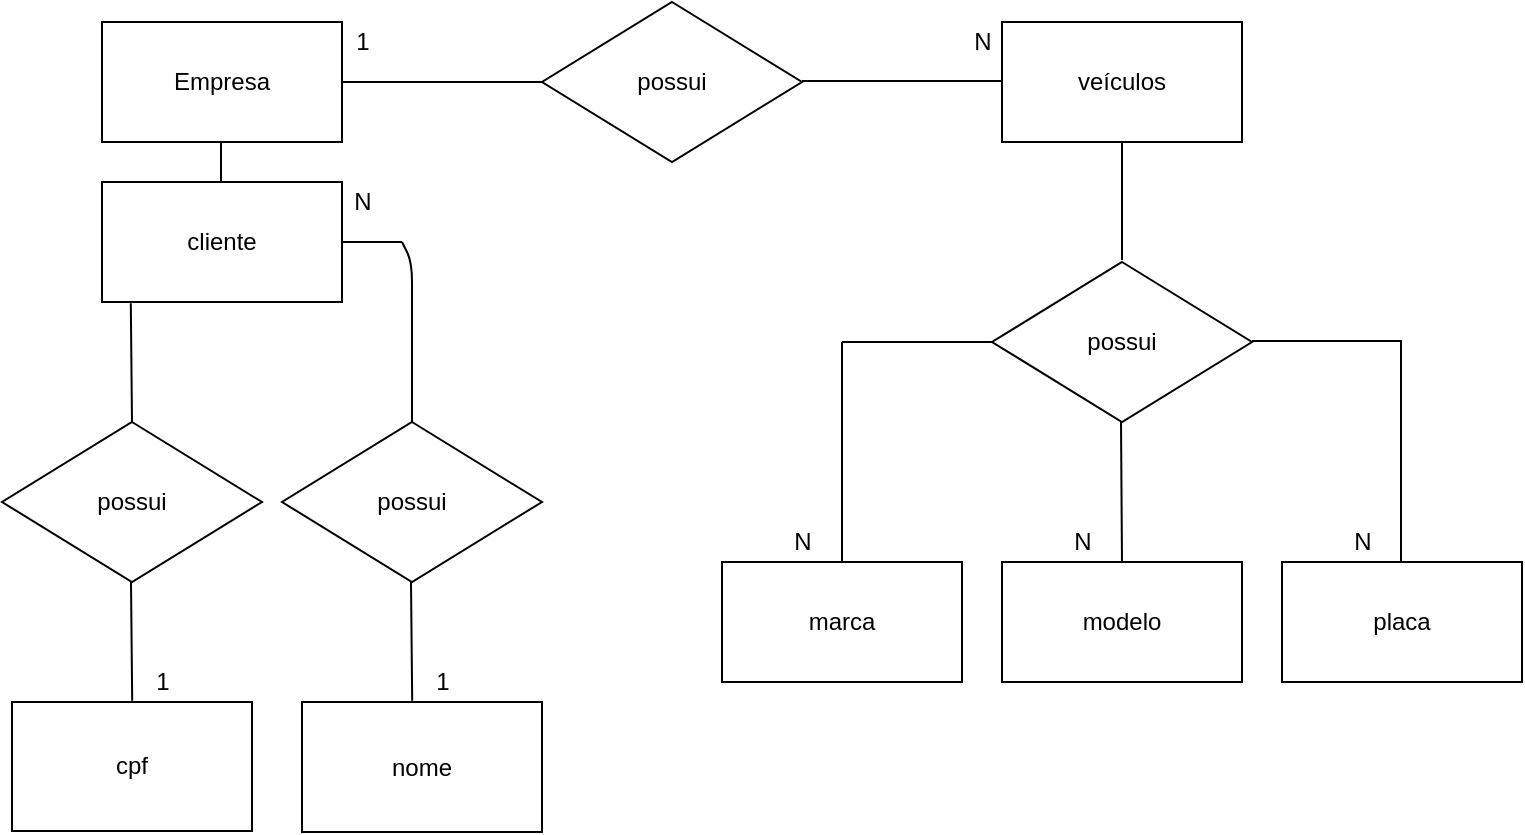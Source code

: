 <mxfile version="14.9.3" type="device"><diagram id="S0lfCWRjmMXbSehymiBb" name="MER"><mxGraphModel dx="1038" dy="579" grid="1" gridSize="10" guides="1" tooltips="1" connect="1" arrows="1" fold="1" page="1" pageScale="1" pageWidth="827" pageHeight="1169" math="0" shadow="0"><root><mxCell id="0"/><mxCell id="1" parent="0"/><mxCell id="YhF1-XJmewmrAKCXiHh8-1" value="Empresa" style="rounded=0;whiteSpace=wrap;html=1;" vertex="1" parent="1"><mxGeometry x="90" y="180" width="120" height="60" as="geometry"/></mxCell><mxCell id="YhF1-XJmewmrAKCXiHh8-2" value="possui" style="rhombus;whiteSpace=wrap;html=1;" vertex="1" parent="1"><mxGeometry x="310" y="170" width="130" height="80" as="geometry"/></mxCell><mxCell id="YhF1-XJmewmrAKCXiHh8-3" value="veículos" style="rounded=0;whiteSpace=wrap;html=1;" vertex="1" parent="1"><mxGeometry x="540" y="180" width="120" height="60" as="geometry"/></mxCell><mxCell id="YhF1-XJmewmrAKCXiHh8-4" value="possui" style="rhombus;whiteSpace=wrap;html=1;" vertex="1" parent="1"><mxGeometry x="535" y="300" width="130" height="80" as="geometry"/></mxCell><mxCell id="YhF1-XJmewmrAKCXiHh8-5" value="possui" style="rhombus;whiteSpace=wrap;html=1;" vertex="1" parent="1"><mxGeometry x="40" y="380" width="130" height="80" as="geometry"/></mxCell><mxCell id="YhF1-XJmewmrAKCXiHh8-8" value="" style="endArrow=none;html=1;entryX=0;entryY=0.5;entryDx=0;entryDy=0;" edge="1" parent="1" target="YhF1-XJmewmrAKCXiHh8-2"><mxGeometry width="50" height="50" relative="1" as="geometry"><mxPoint x="210" y="210" as="sourcePoint"/><mxPoint x="260" y="160" as="targetPoint"/></mxGeometry></mxCell><mxCell id="YhF1-XJmewmrAKCXiHh8-9" value="" style="endArrow=none;html=1;entryX=0;entryY=0.5;entryDx=0;entryDy=0;" edge="1" parent="1"><mxGeometry width="50" height="50" relative="1" as="geometry"><mxPoint x="440" y="209.5" as="sourcePoint"/><mxPoint x="540" y="209.5" as="targetPoint"/></mxGeometry></mxCell><mxCell id="YhF1-XJmewmrAKCXiHh8-10" value="" style="endArrow=none;html=1;entryX=0.5;entryY=1;entryDx=0;entryDy=0;" edge="1" parent="1" target="YhF1-XJmewmrAKCXiHh8-3"><mxGeometry width="50" height="50" relative="1" as="geometry"><mxPoint x="600" y="299" as="sourcePoint"/><mxPoint x="700" y="299" as="targetPoint"/></mxGeometry></mxCell><mxCell id="YhF1-XJmewmrAKCXiHh8-11" value="marca" style="rounded=0;whiteSpace=wrap;html=1;" vertex="1" parent="1"><mxGeometry x="400" y="450" width="120" height="60" as="geometry"/></mxCell><mxCell id="YhF1-XJmewmrAKCXiHh8-12" value="modelo" style="rounded=0;whiteSpace=wrap;html=1;" vertex="1" parent="1"><mxGeometry x="540" y="450" width="120" height="60" as="geometry"/></mxCell><mxCell id="YhF1-XJmewmrAKCXiHh8-13" value="placa" style="rounded=0;whiteSpace=wrap;html=1;" vertex="1" parent="1"><mxGeometry x="680" y="450" width="120" height="60" as="geometry"/></mxCell><mxCell id="YhF1-XJmewmrAKCXiHh8-14" value="cliente" style="rounded=0;whiteSpace=wrap;html=1;" vertex="1" parent="1"><mxGeometry x="90" y="260" width="120" height="60" as="geometry"/></mxCell><mxCell id="YhF1-XJmewmrAKCXiHh8-15" value="cpf" style="rounded=0;whiteSpace=wrap;html=1;" vertex="1" parent="1"><mxGeometry x="45" y="520" width="120" height="64.5" as="geometry"/></mxCell><mxCell id="YhF1-XJmewmrAKCXiHh8-16" value="nome" style="rounded=0;whiteSpace=wrap;html=1;" vertex="1" parent="1"><mxGeometry x="190" y="520" width="120" height="65" as="geometry"/></mxCell><mxCell id="YhF1-XJmewmrAKCXiHh8-17" value="" style="endArrow=none;html=1;entryX=0.5;entryY=1;entryDx=0;entryDy=0;" edge="1" parent="1"><mxGeometry width="50" height="50" relative="1" as="geometry"><mxPoint x="600" y="450" as="sourcePoint"/><mxPoint x="599.5" y="380" as="targetPoint"/></mxGeometry></mxCell><mxCell id="YhF1-XJmewmrAKCXiHh8-29" value="possui" style="rhombus;whiteSpace=wrap;html=1;" vertex="1" parent="1"><mxGeometry x="180" y="380" width="130" height="80" as="geometry"/></mxCell><mxCell id="YhF1-XJmewmrAKCXiHh8-43" value="" style="endArrow=none;html=1;exitX=0.5;exitY=0;exitDx=0;exitDy=0;entryX=0.12;entryY=1.01;entryDx=0;entryDy=0;entryPerimeter=0;" edge="1" parent="1" source="YhF1-XJmewmrAKCXiHh8-5" target="YhF1-XJmewmrAKCXiHh8-14"><mxGeometry width="50" height="50" relative="1" as="geometry"><mxPoint x="110" y="370" as="sourcePoint"/><mxPoint x="108" y="319" as="targetPoint"/></mxGeometry></mxCell><mxCell id="YhF1-XJmewmrAKCXiHh8-44" value="" style="endArrow=none;html=1;" edge="1" parent="1"><mxGeometry width="50" height="50" relative="1" as="geometry"><mxPoint x="210" y="290" as="sourcePoint"/><mxPoint x="240" y="290" as="targetPoint"/></mxGeometry></mxCell><mxCell id="YhF1-XJmewmrAKCXiHh8-45" value="" style="endArrow=none;html=1;exitX=0.5;exitY=0;exitDx=0;exitDy=0;" edge="1" parent="1" source="YhF1-XJmewmrAKCXiHh8-29"><mxGeometry width="50" height="50" relative="1" as="geometry"><mxPoint x="240" y="380" as="sourcePoint"/><mxPoint x="240" y="290" as="targetPoint"/><Array as="points"><mxPoint x="245" y="300"/></Array></mxGeometry></mxCell><mxCell id="YhF1-XJmewmrAKCXiHh8-46" value="" style="endArrow=none;html=1;exitX=0.5;exitY=0;exitDx=0;exitDy=0;entryX=0.12;entryY=1.01;entryDx=0;entryDy=0;entryPerimeter=0;" edge="1" parent="1"><mxGeometry width="50" height="50" relative="1" as="geometry"><mxPoint x="105.1" y="519.4" as="sourcePoint"/><mxPoint x="104.5" y="460" as="targetPoint"/></mxGeometry></mxCell><mxCell id="YhF1-XJmewmrAKCXiHh8-47" value="" style="endArrow=none;html=1;exitX=0.5;exitY=0;exitDx=0;exitDy=0;entryX=0.12;entryY=1.01;entryDx=0;entryDy=0;entryPerimeter=0;" edge="1" parent="1"><mxGeometry width="50" height="50" relative="1" as="geometry"><mxPoint x="245.1" y="519.4" as="sourcePoint"/><mxPoint x="244.5" y="460" as="targetPoint"/></mxGeometry></mxCell><mxCell id="YhF1-XJmewmrAKCXiHh8-49" value="" style="endArrow=none;html=1;" edge="1" parent="1"><mxGeometry width="50" height="50" relative="1" as="geometry"><mxPoint x="460" y="450" as="sourcePoint"/><mxPoint x="460" y="340" as="targetPoint"/></mxGeometry></mxCell><mxCell id="YhF1-XJmewmrAKCXiHh8-50" value="" style="endArrow=none;html=1;entryX=0;entryY=0.5;entryDx=0;entryDy=0;" edge="1" parent="1" target="YhF1-XJmewmrAKCXiHh8-4"><mxGeometry width="50" height="50" relative="1" as="geometry"><mxPoint x="460" y="340" as="sourcePoint"/><mxPoint x="510" y="290" as="targetPoint"/></mxGeometry></mxCell><mxCell id="YhF1-XJmewmrAKCXiHh8-51" value="" style="endArrow=none;html=1;" edge="1" parent="1"><mxGeometry width="50" height="50" relative="1" as="geometry"><mxPoint x="739.5" y="450" as="sourcePoint"/><mxPoint x="739.5" y="340" as="targetPoint"/></mxGeometry></mxCell><mxCell id="YhF1-XJmewmrAKCXiHh8-52" value="" style="endArrow=none;html=1;entryX=0;entryY=0.5;entryDx=0;entryDy=0;" edge="1" parent="1"><mxGeometry width="50" height="50" relative="1" as="geometry"><mxPoint x="665" y="339.5" as="sourcePoint"/><mxPoint x="740" y="339.5" as="targetPoint"/></mxGeometry></mxCell><mxCell id="YhF1-XJmewmrAKCXiHh8-53" value="1" style="text;html=1;align=center;verticalAlign=middle;resizable=0;points=[];autosize=1;strokeColor=none;" vertex="1" parent="1"><mxGeometry x="210" y="180" width="20" height="20" as="geometry"/></mxCell><mxCell id="YhF1-XJmewmrAKCXiHh8-54" value="N" style="text;html=1;align=center;verticalAlign=middle;resizable=0;points=[];autosize=1;strokeColor=none;" vertex="1" parent="1"><mxGeometry x="520" y="180" width="20" height="20" as="geometry"/></mxCell><mxCell id="YhF1-XJmewmrAKCXiHh8-55" value="N" style="text;html=1;align=center;verticalAlign=middle;resizable=0;points=[];autosize=1;strokeColor=none;" vertex="1" parent="1"><mxGeometry x="210" y="260" width="20" height="20" as="geometry"/></mxCell><mxCell id="YhF1-XJmewmrAKCXiHh8-57" value="1" style="text;html=1;align=center;verticalAlign=middle;resizable=0;points=[];autosize=1;strokeColor=none;" vertex="1" parent="1"><mxGeometry x="250" y="500" width="20" height="20" as="geometry"/></mxCell><mxCell id="YhF1-XJmewmrAKCXiHh8-58" value="1" style="text;html=1;align=center;verticalAlign=middle;resizable=0;points=[];autosize=1;strokeColor=none;" vertex="1" parent="1"><mxGeometry x="110" y="500" width="20" height="20" as="geometry"/></mxCell><mxCell id="YhF1-XJmewmrAKCXiHh8-59" value="N" style="text;html=1;align=center;verticalAlign=middle;resizable=0;points=[];autosize=1;strokeColor=none;" vertex="1" parent="1"><mxGeometry x="430" y="430" width="20" height="20" as="geometry"/></mxCell><mxCell id="YhF1-XJmewmrAKCXiHh8-60" value="N" style="text;html=1;align=center;verticalAlign=middle;resizable=0;points=[];autosize=1;strokeColor=none;" vertex="1" parent="1"><mxGeometry x="570" y="430" width="20" height="20" as="geometry"/></mxCell><mxCell id="YhF1-XJmewmrAKCXiHh8-61" value="N" style="text;html=1;align=center;verticalAlign=middle;resizable=0;points=[];autosize=1;strokeColor=none;" vertex="1" parent="1"><mxGeometry x="710" y="430" width="20" height="20" as="geometry"/></mxCell><mxCell id="YhF1-XJmewmrAKCXiHh8-62" value="" style="endArrow=none;html=1;" edge="1" parent="1"><mxGeometry width="50" height="50" relative="1" as="geometry"><mxPoint x="149.5" y="260" as="sourcePoint"/><mxPoint x="149.5" y="240" as="targetPoint"/></mxGeometry></mxCell></root></mxGraphModel></diagram></mxfile>